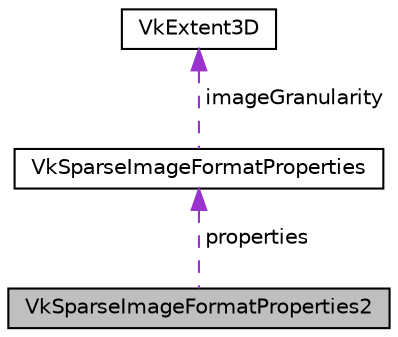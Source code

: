 digraph "VkSparseImageFormatProperties2"
{
 // LATEX_PDF_SIZE
  edge [fontname="Helvetica",fontsize="10",labelfontname="Helvetica",labelfontsize="10"];
  node [fontname="Helvetica",fontsize="10",shape=record];
  Node1 [label="VkSparseImageFormatProperties2",height=0.2,width=0.4,color="black", fillcolor="grey75", style="filled", fontcolor="black",tooltip=" "];
  Node2 -> Node1 [dir="back",color="darkorchid3",fontsize="10",style="dashed",label=" properties" ,fontname="Helvetica"];
  Node2 [label="VkSparseImageFormatProperties",height=0.2,width=0.4,color="black", fillcolor="white", style="filled",URL="$structVkSparseImageFormatProperties.html",tooltip=" "];
  Node3 -> Node2 [dir="back",color="darkorchid3",fontsize="10",style="dashed",label=" imageGranularity" ,fontname="Helvetica"];
  Node3 [label="VkExtent3D",height=0.2,width=0.4,color="black", fillcolor="white", style="filled",URL="$structVkExtent3D.html",tooltip=" "];
}
